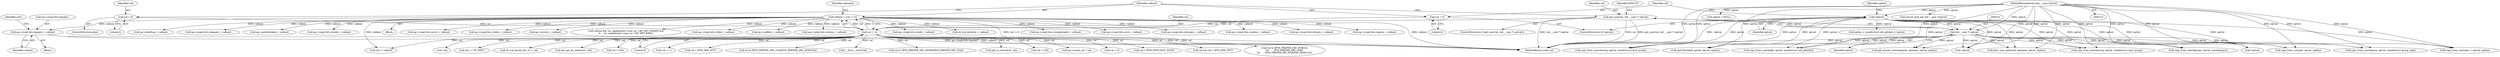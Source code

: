 digraph "0_linux_45f6fad84cc305103b28d73482b344d7f5b76f39_11@pointer" {
"1000577" [label="(Call,np->rxopt.bits.hopopts = valbool)"];
"1000170" [label="(Call,valbool = (val != 0))"];
"1000172" [label="(Call,val != 0)"];
"1000158" [label="(Call,get_user(val, (int __user *) optval))"];
"1000160" [label="(Call,(int __user *) optval)"];
"1000144" [label="(Call,!optval)"];
"1000118" [label="(MethodParameterIn,char __user *optval)"];
"1000167" [label="(Call,val = 0)"];
"1000146" [label="(Call,val = 0)"];
"1000813" [label="(Call,optval = NULL)"];
"1000157" [label="(ControlStructure,if (get_user(val, (int __user *) optval)))"];
"1000578" [label="(Call,np->rxopt.bits.hopopts)"];
"1000441" [label="(Call,sk->sk_ipv6only = valbool)"];
"1000790" [label="(Call,np->rxopt.bits.rxorigdstaddr = valbool)"];
"1000148" [label="(Literal,0)"];
"1000179" [label="(Call,ip6_mroute_setsockopt(sk, optname, optval, optlen))"];
"1000818" [label="(Call,!optval)"];
"1000165" [label="(Identifier,EFAULT)"];
"1000951" [label="(Call,!optval)"];
"1000174" [label="(Literal,0)"];
"1000537" [label="(Call,np->rxopt.bits.srcrt = valbool)"];
"1000659" [label="(Call,val < -1)"];
"1000862" [label="(Call,(struct ipv6_opt_hdr __user *)optval)"];
"1001801" [label="(Call,val < IPV6_MIN_MTU)"];
"1000147" [label="(Identifier,val)"];
"1001958" [label="(Call,val & (IPV6_PREFER_SRC_CGA|IPV6_PREFER_SRC_NONCGA))"];
"1000173" [label="(Identifier,val)"];
"1000118" [label="(MethodParameterIn,char __user *optval)"];
"1001248" [label="(Call,(__force __be32)val)"];
"1001702" [label="(Call,copy_from_user(gsf, optval, optlen))"];
"1000162" [label="(Identifier,optval)"];
"1001937" [label="(Call,val & (IPV6_PREFER_SRC_HOME|IPV6_PREFER_SRC_COA))"];
"1000587" [label="(Identifier,retv)"];
"1002046" [label="(MethodReturn,static int)"];
"1000637" [label="(Call,np->rxopt.bits.odstopts = valbool)"];
"1000169" [label="(Literal,0)"];
"1001762" [label="(Call,ip6_ra_control(sk, val))"];
"1000517" [label="(Call,np->rxopt.bits.rxohlim = valbool)"];
"1000160" [label="(Call,(int __user *) optval)"];
"1000617" [label="(Call,np->rxopt.bits.dstopts = valbool)"];
"1000167" [label="(Call,val = 0)"];
"1000731" [label="(Call,np->rxopt.bits.rxpmtu = valbool)"];
"1000585" [label="(Identifier,valbool)"];
"1002011" [label="(Call,np->dontfrag = valbool)"];
"1000191" [label="(Block,)"];
"1002021" [label="(Call,np->autoflowlabel = valbool)"];
"1000477" [label="(Call,np->rxopt.bits.rxoinfo = valbool)"];
"1000577" [label="(Call,np->rxopt.bits.hopopts = valbool)"];
"1000170" [label="(Call,valbool = (val != 0))"];
"1001153" [label="(Call,val > 255)"];
"1000158" [label="(Call,get_user(val, (int __user *) optval))"];
"1001343" [label="(Call,np->mcast_oif = val)"];
"1000153" [label="(Identifier,optlen)"];
"1000171" [label="(Identifier,valbool)"];
"1001994" [label="(Call,val < 0)"];
"1000597" [label="(Call,np->rxopt.bits.ohopopts = valbool)"];
"1000946" [label="(Call,optlen < sizeof(struct in6_pktinfo) || !optval)"];
"1001775" [label="(Call,val < IPV6_PMTUDISC_DONT)"];
"1000143" [label="(ControlStructure,if (!optval))"];
"1001799" [label="(Call,val && val < IPV6_MIN_MTU)"];
"1000146" [label="(Call,val = 0)"];
"1001905" [label="(Call,val & (IPV6_PREFER_SRC_PUBLIC|\n\t\t\t       IPV6_PREFER_SRC_TMP|\n\t\t\t       IPV6_PREFER_SRC_PUBTMP_DEFAULT))"];
"1001217" [label="(Call,val != valbool)"];
"1000120" [label="(Block,)"];
"1000497" [label="(Call,np->rxopt.bits.rxhlim = valbool)"];
"1001878" [label="(Call,xfrm_user_policy(sk, optname, optval, optlen))"];
"1000159" [label="(Identifier,val)"];
"1001821" [label="(Call,np->recverr = valbool)"];
"1001550" [label="(Call,copy_from_user(&greqs, optval, sizeof(greqs)))"];
"1000746" [label="(Call,valbool && !ns_capable(net->user_ns, CAP_NET_ADMIN) &&\n\t\t    !ns_capable(net->user_ns, CAP_NET_RAW))"];
"1001377" [label="(Call,copy_from_user(&mreq, optval, sizeof(struct ipv6_mreq)))"];
"1000711" [label="(Call,np->rxopt.bits.rxflow = valbool)"];
"1000166" [label="(ControlStructure,else)"];
"1000955" [label="(Call,copy_from_user(&pkt, optval, sizeof(struct in6_pktinfo)))"];
"1000172" [label="(Call,val != 0)"];
"1000145" [label="(Identifier,optval)"];
"1001827" [label="(Call,!val)"];
"1001085" [label="(Call,copy_from_user(opt+1, optval, optlen))"];
"1001427" [label="(Call,copy_from_user(&mreq, optval, sizeof(struct ipv6_mreq)))"];
"1000177" [label="(Identifier,optname)"];
"1000144" [label="(Call,!optval)"];
"1000200" [label="(Call,val == PF_INET)"];
"1001478" [label="(Call,copy_from_user(&greq, optval, sizeof(struct group_req)))"];
"1001845" [label="(Call,np->sndflow = valbool)"];
"1001321" [label="(Call,sk->sk_bound_dev_if != val)"];
"1001329" [label="(Call,dev_get_by_index(net, val))"];
"1001186" [label="(Call,val > 255)"];
"1000691" [label="(Call,np->rxopt.bits.rxtclass = valbool)"];
"1000168" [label="(Identifier,val)"];
"1000557" [label="(Call,np->rxopt.bits.osrcrt = valbool)"];
"1001857" [label="(Call,ipv6_flowlabel_opt(sk, optval, optlen))"];
"1000457" [label="(Call,np->rxopt.bits.rxinfo = valbool)"];
"1000577" -> "1000191"  [label="AST: "];
"1000577" -> "1000585"  [label="CFG: "];
"1000578" -> "1000577"  [label="AST: "];
"1000585" -> "1000577"  [label="AST: "];
"1000587" -> "1000577"  [label="CFG: "];
"1000577" -> "1002046"  [label="DDG: np->rxopt.bits.hopopts"];
"1000577" -> "1002046"  [label="DDG: valbool"];
"1000170" -> "1000577"  [label="DDG: valbool"];
"1000170" -> "1000120"  [label="AST: "];
"1000170" -> "1000172"  [label="CFG: "];
"1000171" -> "1000170"  [label="AST: "];
"1000172" -> "1000170"  [label="AST: "];
"1000177" -> "1000170"  [label="CFG: "];
"1000170" -> "1002046"  [label="DDG: val != 0"];
"1000170" -> "1002046"  [label="DDG: valbool"];
"1000172" -> "1000170"  [label="DDG: val"];
"1000172" -> "1000170"  [label="DDG: 0"];
"1000170" -> "1000441"  [label="DDG: valbool"];
"1000170" -> "1000457"  [label="DDG: valbool"];
"1000170" -> "1000477"  [label="DDG: valbool"];
"1000170" -> "1000497"  [label="DDG: valbool"];
"1000170" -> "1000517"  [label="DDG: valbool"];
"1000170" -> "1000537"  [label="DDG: valbool"];
"1000170" -> "1000557"  [label="DDG: valbool"];
"1000170" -> "1000597"  [label="DDG: valbool"];
"1000170" -> "1000617"  [label="DDG: valbool"];
"1000170" -> "1000637"  [label="DDG: valbool"];
"1000170" -> "1000691"  [label="DDG: valbool"];
"1000170" -> "1000711"  [label="DDG: valbool"];
"1000170" -> "1000731"  [label="DDG: valbool"];
"1000170" -> "1000746"  [label="DDG: valbool"];
"1000170" -> "1000790"  [label="DDG: valbool"];
"1000170" -> "1001217"  [label="DDG: valbool"];
"1000170" -> "1001821"  [label="DDG: valbool"];
"1000170" -> "1001845"  [label="DDG: valbool"];
"1000170" -> "1002011"  [label="DDG: valbool"];
"1000170" -> "1002021"  [label="DDG: valbool"];
"1000172" -> "1000174"  [label="CFG: "];
"1000173" -> "1000172"  [label="AST: "];
"1000174" -> "1000172"  [label="AST: "];
"1000172" -> "1002046"  [label="DDG: val"];
"1000158" -> "1000172"  [label="DDG: val"];
"1000167" -> "1000172"  [label="DDG: val"];
"1000146" -> "1000172"  [label="DDG: val"];
"1000172" -> "1000200"  [label="DDG: val"];
"1000172" -> "1000659"  [label="DDG: val"];
"1000172" -> "1001153"  [label="DDG: val"];
"1000172" -> "1001186"  [label="DDG: val"];
"1000172" -> "1001217"  [label="DDG: val"];
"1000172" -> "1001248"  [label="DDG: val"];
"1000172" -> "1001321"  [label="DDG: val"];
"1000172" -> "1001329"  [label="DDG: val"];
"1000172" -> "1001343"  [label="DDG: val"];
"1000172" -> "1001762"  [label="DDG: val"];
"1000172" -> "1001775"  [label="DDG: val"];
"1000172" -> "1001799"  [label="DDG: val"];
"1000172" -> "1001801"  [label="DDG: val"];
"1000172" -> "1001827"  [label="DDG: val"];
"1000172" -> "1001905"  [label="DDG: val"];
"1000172" -> "1001937"  [label="DDG: val"];
"1000172" -> "1001958"  [label="DDG: val"];
"1000172" -> "1001994"  [label="DDG: val"];
"1000158" -> "1000157"  [label="AST: "];
"1000158" -> "1000160"  [label="CFG: "];
"1000159" -> "1000158"  [label="AST: "];
"1000160" -> "1000158"  [label="AST: "];
"1000165" -> "1000158"  [label="CFG: "];
"1000171" -> "1000158"  [label="CFG: "];
"1000158" -> "1002046"  [label="DDG: val"];
"1000158" -> "1002046"  [label="DDG: (int __user *) optval"];
"1000158" -> "1002046"  [label="DDG: get_user(val, (int __user *) optval)"];
"1000160" -> "1000158"  [label="DDG: optval"];
"1000160" -> "1000162"  [label="CFG: "];
"1000161" -> "1000160"  [label="AST: "];
"1000162" -> "1000160"  [label="AST: "];
"1000160" -> "1002046"  [label="DDG: optval"];
"1000144" -> "1000160"  [label="DDG: optval"];
"1000118" -> "1000160"  [label="DDG: optval"];
"1000160" -> "1000179"  [label="DDG: optval"];
"1000160" -> "1000818"  [label="DDG: optval"];
"1000160" -> "1000951"  [label="DDG: optval"];
"1000160" -> "1000955"  [label="DDG: optval"];
"1000160" -> "1001085"  [label="DDG: optval"];
"1000160" -> "1001377"  [label="DDG: optval"];
"1000160" -> "1001427"  [label="DDG: optval"];
"1000160" -> "1001478"  [label="DDG: optval"];
"1000160" -> "1001550"  [label="DDG: optval"];
"1000160" -> "1001702"  [label="DDG: optval"];
"1000160" -> "1001857"  [label="DDG: optval"];
"1000160" -> "1001878"  [label="DDG: optval"];
"1000144" -> "1000143"  [label="AST: "];
"1000144" -> "1000145"  [label="CFG: "];
"1000145" -> "1000144"  [label="AST: "];
"1000147" -> "1000144"  [label="CFG: "];
"1000153" -> "1000144"  [label="CFG: "];
"1000144" -> "1002046"  [label="DDG: !optval"];
"1000144" -> "1002046"  [label="DDG: optval"];
"1000118" -> "1000144"  [label="DDG: optval"];
"1000144" -> "1000179"  [label="DDG: optval"];
"1000144" -> "1000818"  [label="DDG: optval"];
"1000144" -> "1000946"  [label="DDG: !optval"];
"1000144" -> "1000951"  [label="DDG: optval"];
"1000144" -> "1000955"  [label="DDG: optval"];
"1000144" -> "1001085"  [label="DDG: optval"];
"1000144" -> "1001377"  [label="DDG: optval"];
"1000144" -> "1001427"  [label="DDG: optval"];
"1000144" -> "1001478"  [label="DDG: optval"];
"1000144" -> "1001550"  [label="DDG: optval"];
"1000144" -> "1001702"  [label="DDG: optval"];
"1000144" -> "1001857"  [label="DDG: optval"];
"1000144" -> "1001878"  [label="DDG: optval"];
"1000118" -> "1000114"  [label="AST: "];
"1000118" -> "1002046"  [label="DDG: optval"];
"1000118" -> "1000179"  [label="DDG: optval"];
"1000118" -> "1000813"  [label="DDG: optval"];
"1000118" -> "1000818"  [label="DDG: optval"];
"1000118" -> "1000862"  [label="DDG: optval"];
"1000118" -> "1000951"  [label="DDG: optval"];
"1000118" -> "1000955"  [label="DDG: optval"];
"1000118" -> "1001085"  [label="DDG: optval"];
"1000118" -> "1001377"  [label="DDG: optval"];
"1000118" -> "1001427"  [label="DDG: optval"];
"1000118" -> "1001478"  [label="DDG: optval"];
"1000118" -> "1001550"  [label="DDG: optval"];
"1000118" -> "1001702"  [label="DDG: optval"];
"1000118" -> "1001857"  [label="DDG: optval"];
"1000118" -> "1001878"  [label="DDG: optval"];
"1000167" -> "1000166"  [label="AST: "];
"1000167" -> "1000169"  [label="CFG: "];
"1000168" -> "1000167"  [label="AST: "];
"1000169" -> "1000167"  [label="AST: "];
"1000171" -> "1000167"  [label="CFG: "];
"1000146" -> "1000143"  [label="AST: "];
"1000146" -> "1000148"  [label="CFG: "];
"1000147" -> "1000146"  [label="AST: "];
"1000148" -> "1000146"  [label="AST: "];
"1000171" -> "1000146"  [label="CFG: "];
}
